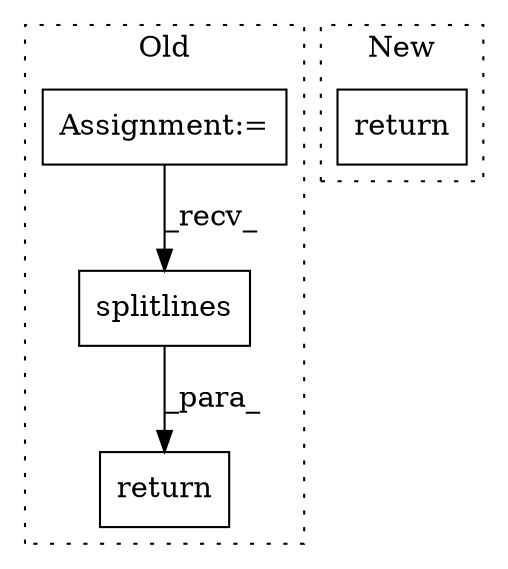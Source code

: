 digraph G {
subgraph cluster0 {
1 [label="splitlines" a="32" s="520" l="12" shape="box"];
3 [label="return" a="41" s="495" l="7" shape="box"];
4 [label="Assignment:=" a="7" s="430" l="1" shape="box"];
label = "Old";
style="dotted";
}
subgraph cluster1 {
2 [label="return" a="41" s="445" l="7" shape="box"];
label = "New";
style="dotted";
}
1 -> 3 [label="_para_"];
4 -> 1 [label="_recv_"];
}